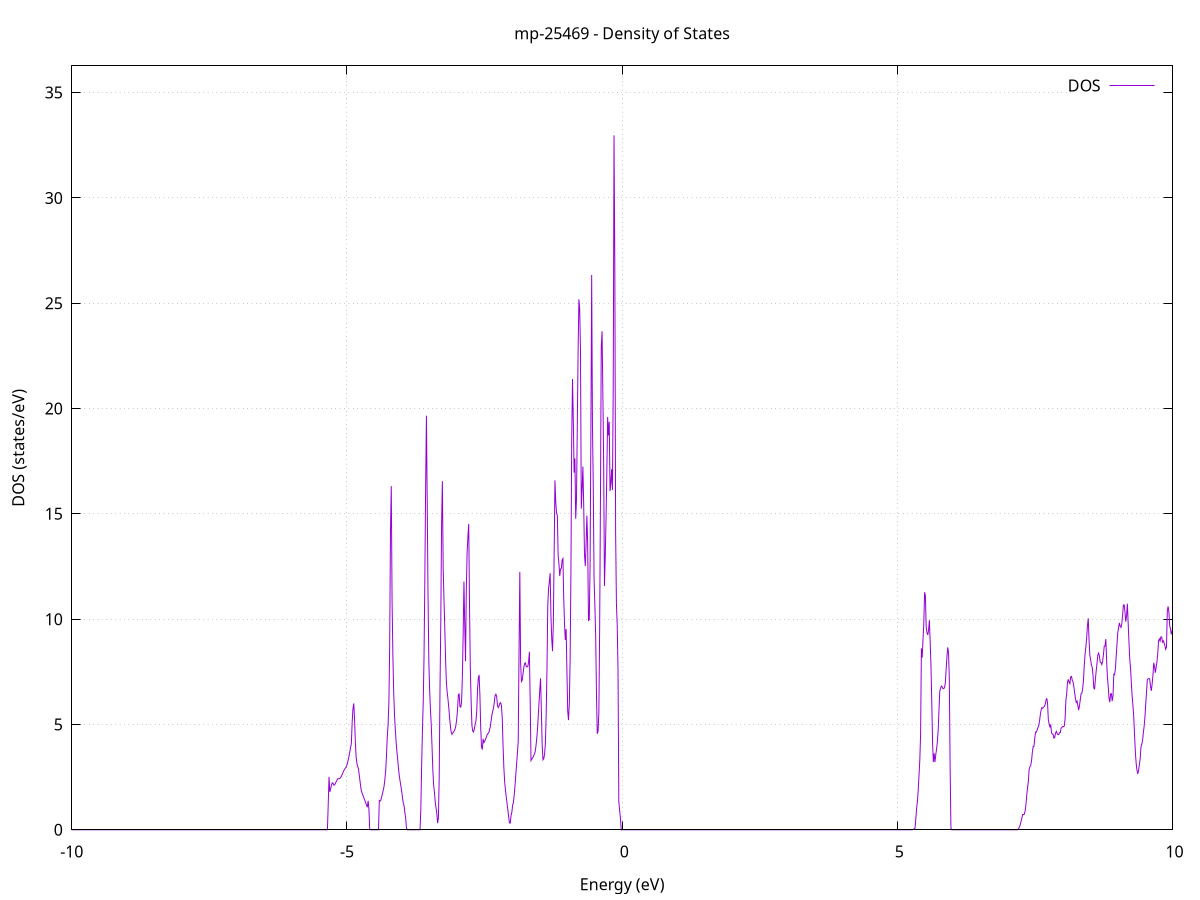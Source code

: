 set title 'mp-25469 - Density of States'
set xlabel 'Energy (eV)'
set ylabel 'DOS (states/eV)'
set grid
set xrange [-10:10]
set yrange [0:36.267]
set xzeroaxis lt -1
set terminal png size 800,600
set output 'mp-25469_dos_gnuplot.png'
plot '-' using 1:2 with lines title 'DOS'
-15.814300 0.000000
-15.799800 0.000000
-15.785300 0.000000
-15.770800 0.000000
-15.756300 0.000000
-15.741800 0.000000
-15.727300 0.000000
-15.712800 0.000000
-15.698300 0.000000
-15.683800 0.000000
-15.669300 0.000000
-15.654800 0.000000
-15.640300 0.000000
-15.625800 0.000000
-15.611300 0.000000
-15.596800 0.000000
-15.582200 0.000000
-15.567700 0.000000
-15.553200 0.000000
-15.538700 0.000000
-15.524200 0.000000
-15.509700 0.000000
-15.495200 0.000000
-15.480700 0.000000
-15.466200 0.000000
-15.451700 0.000000
-15.437200 0.000000
-15.422700 0.000000
-15.408200 0.000000
-15.393700 0.000000
-15.379200 0.000000
-15.364700 0.000000
-15.350100 0.000000
-15.335600 0.000000
-15.321100 0.000000
-15.306600 0.000000
-15.292100 0.000000
-15.277600 0.000000
-15.263100 0.000000
-15.248600 0.000000
-15.234100 0.000000
-15.219600 0.000000
-15.205100 0.000000
-15.190600 0.000000
-15.176100 0.000000
-15.161600 0.000000
-15.147100 0.000000
-15.132600 0.000000
-15.118000 0.000000
-15.103500 0.000000
-15.089000 0.000000
-15.074500 0.000000
-15.060000 0.000000
-15.045500 0.000000
-15.031000 0.000000
-15.016500 0.000000
-15.002000 0.000000
-14.987500 0.000000
-14.973000 0.000000
-14.958500 0.000000
-14.944000 0.000000
-14.929500 0.000000
-14.915000 0.000000
-14.900500 0.000000
-14.885900 0.000000
-14.871400 0.000000
-14.856900 0.000000
-14.842400 0.000000
-14.827900 0.000000
-14.813400 0.000000
-14.798900 0.000000
-14.784400 0.000000
-14.769900 0.000000
-14.755400 0.000000
-14.740900 0.000000
-14.726400 0.000000
-14.711900 0.000000
-14.697400 0.000000
-14.682900 0.000000
-14.668300 0.000000
-14.653800 0.000000
-14.639300 0.000000
-14.624800 0.000000
-14.610300 0.000000
-14.595800 0.000000
-14.581300 0.000000
-14.566800 0.000000
-14.552300 0.000000
-14.537800 0.000000
-14.523300 0.000000
-14.508800 0.000000
-14.494300 0.013500
-14.479800 1.211400
-14.465300 1.935500
-14.450800 3.094900
-14.436200 3.182800
-14.421700 3.294300
-14.407200 3.327000
-14.392700 3.277300
-14.378200 3.361900
-14.363700 3.467900
-14.349200 3.500500
-14.334700 3.502500
-14.320200 3.506300
-14.305700 3.572700
-14.291200 3.666500
-14.276700 3.762300
-14.262200 3.810900
-14.247700 3.866000
-14.233200 3.926800
-14.218700 4.032300
-14.204100 4.156500
-14.189600 4.299300
-14.175100 4.458400
-14.160600 4.639000
-14.146100 4.913700
-14.131600 5.438800
-14.117100 6.415500
-14.102600 7.630400
-14.088100 6.957500
-14.073600 5.623900
-14.059100 4.855600
-14.044600 3.472200
-14.030100 2.880400
-14.015600 2.485800
-14.001100 2.091400
-13.986600 1.697100
-13.972000 1.438000
-13.957500 0.251300
-13.943000 0.000000
-13.928500 0.000000
-13.914000 0.000000
-13.899500 0.000000
-13.885000 0.000000
-13.870500 0.752500
-13.856000 1.919000
-13.841500 1.935800
-13.827000 2.448400
-13.812500 2.961200
-13.798000 3.497100
-13.783500 6.601200
-13.769000 7.540900
-13.754500 7.784400
-13.739900 6.030600
-13.725400 5.364100
-13.710900 4.803000
-13.696400 4.470300
-13.681900 4.193300
-13.667400 3.926200
-13.652900 3.795500
-13.638400 3.682600
-13.623900 3.584400
-13.609400 3.489400
-13.594900 3.394400
-13.580400 3.294200
-13.565900 3.178800
-13.551400 3.080900
-13.536900 3.016400
-13.522400 2.953400
-13.507800 2.915000
-13.493300 4.366300
-13.478800 5.667000
-13.464300 9.025900
-13.449800 8.058800
-13.435300 10.448200
-13.420800 15.472000
-13.406300 19.765300
-13.391800 31.773600
-13.377300 51.934600
-13.362800 7.665500
-13.348300 2.363000
-13.333800 15.308800
-13.319300 33.462000
-13.304800 24.194200
-13.290200 20.072400
-13.275700 13.343800
-13.261200 13.503000
-13.246700 10.157300
-13.232200 6.956000
-13.217700 4.871100
-13.203200 2.340500
-13.188700 0.567100
-13.174200 0.000000
-13.159700 1.558800
-13.145200 3.816800
-13.130700 6.007000
-13.116200 9.425800
-13.101700 14.661800
-13.087200 15.854800
-13.072700 12.141900
-13.058100 10.795700
-13.043600 10.013300
-13.029100 9.813000
-13.014600 9.460200
-13.000100 9.602600
-12.985600 9.661200
-12.971100 66.602000
-12.956600 87.877200
-12.942100 0.000000
-12.927600 0.000000
-12.913100 0.000000
-12.898600 0.000000
-12.884100 0.000000
-12.869600 0.000000
-12.855100 0.000000
-12.840600 0.000000
-12.826000 0.000000
-12.811500 0.000000
-12.797000 0.000000
-12.782500 0.000000
-12.768000 0.000000
-12.753500 0.000000
-12.739000 0.000000
-12.724500 0.000000
-12.710000 0.000000
-12.695500 0.000000
-12.681000 0.000000
-12.666500 0.000000
-12.652000 0.000000
-12.637500 0.000000
-12.623000 0.000000
-12.608500 0.000000
-12.593900 0.000000
-12.579400 0.000000
-12.564900 0.000000
-12.550400 0.000000
-12.535900 0.000000
-12.521400 0.000000
-12.506900 0.000000
-12.492400 0.000000
-12.477900 0.000000
-12.463400 0.000000
-12.448900 0.000000
-12.434400 0.000000
-12.419900 0.000000
-12.405400 0.000000
-12.390900 0.000000
-12.376400 0.000000
-12.361800 0.000000
-12.347300 0.000000
-12.332800 0.000000
-12.318300 0.000000
-12.303800 0.000000
-12.289300 0.000000
-12.274800 0.000000
-12.260300 0.000000
-12.245800 0.000000
-12.231300 0.000000
-12.216800 0.000000
-12.202300 0.000000
-12.187800 0.000000
-12.173300 0.000000
-12.158800 0.000000
-12.144200 0.000000
-12.129700 0.000000
-12.115200 0.000000
-12.100700 0.000000
-12.086200 0.000000
-12.071700 0.000000
-12.057200 0.000000
-12.042700 0.000000
-12.028200 0.000000
-12.013700 0.000000
-11.999200 0.000000
-11.984700 0.000000
-11.970200 0.000000
-11.955700 0.000000
-11.941200 0.000000
-11.926700 0.000000
-11.912100 0.000000
-11.897600 0.000000
-11.883100 0.000000
-11.868600 0.000000
-11.854100 0.000000
-11.839600 0.000000
-11.825100 0.000000
-11.810600 0.000000
-11.796100 0.000000
-11.781600 0.000000
-11.767100 0.000000
-11.752600 0.000000
-11.738100 0.000000
-11.723600 0.000000
-11.709100 0.000000
-11.694600 0.000000
-11.680000 0.000000
-11.665500 0.000000
-11.651000 0.000000
-11.636500 0.000000
-11.622000 0.000000
-11.607500 0.000000
-11.593000 0.000000
-11.578500 0.000000
-11.564000 0.000000
-11.549500 0.000000
-11.535000 0.000000
-11.520500 0.000000
-11.506000 0.000000
-11.491500 0.000000
-11.477000 0.000000
-11.462500 0.000000
-11.447900 0.000000
-11.433400 0.000000
-11.418900 0.000000
-11.404400 0.000000
-11.389900 0.000000
-11.375400 0.000000
-11.360900 0.000000
-11.346400 0.000000
-11.331900 0.000000
-11.317400 0.000000
-11.302900 0.000000
-11.288400 0.000000
-11.273900 0.000000
-11.259400 0.000000
-11.244900 0.000000
-11.230400 0.000000
-11.215800 0.000000
-11.201300 0.000000
-11.186800 0.000000
-11.172300 0.000000
-11.157800 0.000000
-11.143300 0.000000
-11.128800 0.000000
-11.114300 0.000000
-11.099800 0.000000
-11.085300 0.000000
-11.070800 0.000000
-11.056300 0.000000
-11.041800 0.000000
-11.027300 0.000000
-11.012800 0.000000
-10.998200 0.000000
-10.983700 0.000000
-10.969200 0.000000
-10.954700 0.000000
-10.940200 0.000000
-10.925700 0.000000
-10.911200 0.000000
-10.896700 0.000000
-10.882200 0.000000
-10.867700 0.000000
-10.853200 0.000000
-10.838700 0.000000
-10.824200 0.000000
-10.809700 0.000000
-10.795200 0.000000
-10.780700 0.000000
-10.766100 0.000000
-10.751600 0.000000
-10.737100 0.000000
-10.722600 0.000000
-10.708100 0.000000
-10.693600 0.000000
-10.679100 0.000000
-10.664600 0.000000
-10.650100 0.000000
-10.635600 0.000000
-10.621100 0.000000
-10.606600 0.000000
-10.592100 0.000000
-10.577600 0.000000
-10.563100 0.000000
-10.548600 0.000000
-10.534000 0.000000
-10.519500 0.000000
-10.505000 0.000000
-10.490500 0.000000
-10.476000 0.000000
-10.461500 0.000000
-10.447000 0.000000
-10.432500 0.000000
-10.418000 0.000000
-10.403500 0.000000
-10.389000 0.000000
-10.374500 0.000000
-10.360000 0.000000
-10.345500 0.000000
-10.331000 0.000000
-10.316500 0.000000
-10.301900 0.000000
-10.287400 0.000000
-10.272900 0.000000
-10.258400 0.000000
-10.243900 0.000000
-10.229400 0.000000
-10.214900 0.000000
-10.200400 0.000000
-10.185900 0.000000
-10.171400 0.000000
-10.156900 0.000000
-10.142400 0.000000
-10.127900 0.000000
-10.113400 0.000000
-10.098900 0.000000
-10.084400 0.000000
-10.069800 0.000000
-10.055300 0.000000
-10.040800 0.000000
-10.026300 0.000000
-10.011800 0.000000
-9.997300 0.000000
-9.982800 0.000000
-9.968300 0.000000
-9.953800 0.000000
-9.939300 0.000000
-9.924800 0.000000
-9.910300 0.000000
-9.895800 0.000000
-9.881300 0.000000
-9.866800 0.000000
-9.852300 0.000000
-9.837700 0.000000
-9.823200 0.000000
-9.808700 0.000000
-9.794200 0.000000
-9.779700 0.000000
-9.765200 0.000000
-9.750700 0.000000
-9.736200 0.000000
-9.721700 0.000000
-9.707200 0.000000
-9.692700 0.000000
-9.678200 0.000000
-9.663700 0.000000
-9.649200 0.000000
-9.634700 0.000000
-9.620100 0.000000
-9.605600 0.000000
-9.591100 0.000000
-9.576600 0.000000
-9.562100 0.000000
-9.547600 0.000000
-9.533100 0.000000
-9.518600 0.000000
-9.504100 0.000000
-9.489600 0.000000
-9.475100 0.000000
-9.460600 0.000000
-9.446100 0.000000
-9.431600 0.000000
-9.417100 0.000000
-9.402600 0.000000
-9.388000 0.000000
-9.373500 0.000000
-9.359000 0.000000
-9.344500 0.000000
-9.330000 0.000000
-9.315500 0.000000
-9.301000 0.000000
-9.286500 0.000000
-9.272000 0.000000
-9.257500 0.000000
-9.243000 0.000000
-9.228500 0.000000
-9.214000 0.000000
-9.199500 0.000000
-9.185000 0.000000
-9.170500 0.000000
-9.155900 0.000000
-9.141400 0.000000
-9.126900 0.000000
-9.112400 0.000000
-9.097900 0.000000
-9.083400 0.000000
-9.068900 0.000000
-9.054400 0.000000
-9.039900 0.000000
-9.025400 0.000000
-9.010900 0.000000
-8.996400 0.000000
-8.981900 0.000000
-8.967400 0.000000
-8.952900 0.000000
-8.938400 0.000000
-8.923800 0.000000
-8.909300 0.000000
-8.894800 0.000000
-8.880300 0.000000
-8.865800 0.000000
-8.851300 0.000000
-8.836800 0.000000
-8.822300 0.000000
-8.807800 0.000000
-8.793300 0.000000
-8.778800 0.000000
-8.764300 0.000000
-8.749800 0.000000
-8.735300 0.000000
-8.720800 0.000000
-8.706300 0.000000
-8.691700 0.000000
-8.677200 0.000000
-8.662700 0.000000
-8.648200 0.000000
-8.633700 0.000000
-8.619200 0.000000
-8.604700 0.000000
-8.590200 0.000000
-8.575700 0.000000
-8.561200 0.000000
-8.546700 0.000000
-8.532200 0.000000
-8.517700 0.000000
-8.503200 0.000000
-8.488700 0.000000
-8.474100 0.000000
-8.459600 0.000000
-8.445100 0.000000
-8.430600 0.000000
-8.416100 0.000000
-8.401600 0.000000
-8.387100 0.000000
-8.372600 0.000000
-8.358100 0.000000
-8.343600 0.000000
-8.329100 0.000000
-8.314600 0.000000
-8.300100 0.000000
-8.285600 0.000000
-8.271100 0.000000
-8.256600 0.000000
-8.242000 0.000000
-8.227500 0.000000
-8.213000 0.000000
-8.198500 0.000000
-8.184000 0.000000
-8.169500 0.000000
-8.155000 0.000000
-8.140500 0.000000
-8.126000 0.000000
-8.111500 0.000000
-8.097000 0.000000
-8.082500 0.000000
-8.068000 0.000000
-8.053500 0.000000
-8.039000 0.000000
-8.024500 0.000000
-8.009900 0.000000
-7.995400 0.000000
-7.980900 0.000000
-7.966400 0.000000
-7.951900 0.000000
-7.937400 0.000000
-7.922900 0.000000
-7.908400 0.000000
-7.893900 0.000000
-7.879400 0.000000
-7.864900 0.000000
-7.850400 0.000000
-7.835900 0.000000
-7.821400 0.000000
-7.806900 0.000000
-7.792400 0.000000
-7.777800 0.000000
-7.763300 0.000000
-7.748800 0.000000
-7.734300 0.000000
-7.719800 0.000000
-7.705300 0.000000
-7.690800 0.000000
-7.676300 0.000000
-7.661800 0.000000
-7.647300 0.000000
-7.632800 0.000000
-7.618300 0.000000
-7.603800 0.000000
-7.589300 0.000000
-7.574800 0.000000
-7.560300 0.000000
-7.545700 0.000000
-7.531200 0.000000
-7.516700 0.000000
-7.502200 0.000000
-7.487700 0.000000
-7.473200 0.000000
-7.458700 0.000000
-7.444200 0.000000
-7.429700 0.000000
-7.415200 0.000000
-7.400700 0.000000
-7.386200 0.000000
-7.371700 0.000000
-7.357200 0.000000
-7.342700 0.000000
-7.328100 0.000000
-7.313600 0.000000
-7.299100 0.000000
-7.284600 0.000000
-7.270100 0.000000
-7.255600 0.000000
-7.241100 0.000000
-7.226600 0.000000
-7.212100 0.000000
-7.197600 0.000000
-7.183100 0.000000
-7.168600 0.000000
-7.154100 0.000000
-7.139600 0.000000
-7.125100 0.000000
-7.110600 0.000000
-7.096000 0.000000
-7.081500 0.000000
-7.067000 0.000000
-7.052500 0.000000
-7.038000 0.000000
-7.023500 0.000000
-7.009000 0.000000
-6.994500 0.000000
-6.980000 0.000000
-6.965500 0.000000
-6.951000 0.000000
-6.936500 0.000000
-6.922000 0.000000
-6.907500 0.000000
-6.893000 0.000000
-6.878500 0.000000
-6.863900 0.000000
-6.849400 0.000000
-6.834900 0.000000
-6.820400 0.000000
-6.805900 0.000000
-6.791400 0.000000
-6.776900 0.000000
-6.762400 0.000000
-6.747900 0.000000
-6.733400 0.000000
-6.718900 0.000000
-6.704400 0.000000
-6.689900 0.000000
-6.675400 0.000000
-6.660900 0.000000
-6.646400 0.000000
-6.631800 0.000000
-6.617300 0.000000
-6.602800 0.000000
-6.588300 0.000000
-6.573800 0.000000
-6.559300 0.000000
-6.544800 0.000000
-6.530300 0.000000
-6.515800 0.000000
-6.501300 0.000000
-6.486800 0.000000
-6.472300 0.000000
-6.457800 0.000000
-6.443300 0.000000
-6.428800 0.000000
-6.414300 0.000000
-6.399700 0.000000
-6.385200 0.000000
-6.370700 0.000000
-6.356200 0.000000
-6.341700 0.000000
-6.327200 0.000000
-6.312700 0.000000
-6.298200 0.000000
-6.283700 0.000000
-6.269200 0.000000
-6.254700 0.000000
-6.240200 0.000000
-6.225700 0.000000
-6.211200 0.000000
-6.196700 0.000000
-6.182100 0.000000
-6.167600 0.000000
-6.153100 0.000000
-6.138600 0.000000
-6.124100 0.000000
-6.109600 0.000000
-6.095100 0.000000
-6.080600 0.000000
-6.066100 0.000000
-6.051600 0.000000
-6.037100 0.000000
-6.022600 0.000000
-6.008100 0.000000
-5.993600 0.000000
-5.979100 0.000000
-5.964600 0.000000
-5.950000 0.000000
-5.935500 0.000000
-5.921000 0.000000
-5.906500 0.000000
-5.892000 0.000000
-5.877500 0.000000
-5.863000 0.000000
-5.848500 0.000000
-5.834000 0.000000
-5.819500 0.000000
-5.805000 0.000000
-5.790500 0.000000
-5.776000 0.000000
-5.761500 0.000000
-5.747000 0.000000
-5.732500 0.000000
-5.717900 0.000000
-5.703400 0.000000
-5.688900 0.000000
-5.674400 0.000000
-5.659900 0.000000
-5.645400 0.000000
-5.630900 0.000000
-5.616400 0.000000
-5.601900 0.000000
-5.587400 0.000000
-5.572900 0.000000
-5.558400 0.000000
-5.543900 0.000000
-5.529400 0.000000
-5.514900 0.000000
-5.500400 0.000000
-5.485800 0.000000
-5.471300 0.000000
-5.456800 0.000000
-5.442300 0.000000
-5.427800 0.000000
-5.413300 0.000000
-5.398800 0.000000
-5.384300 0.000000
-5.369800 0.000000
-5.355300 0.000000
-5.340800 1.184000
-5.326300 2.512700
-5.311800 1.795800
-5.297300 1.946100
-5.282800 2.097000
-5.268300 2.229700
-5.253700 2.213600
-5.239200 2.121400
-5.224700 2.131300
-5.210200 2.204100
-5.195700 2.283400
-5.181200 2.362700
-5.166700 2.424600
-5.152200 2.426900
-5.137700 2.425900
-5.123200 2.456300
-5.108700 2.509300
-5.094200 2.585100
-5.079700 2.670700
-5.065200 2.757400
-5.050700 2.843600
-5.036200 2.905200
-5.021600 2.952200
-5.007100 3.026200
-4.992600 3.146400
-4.978100 3.305600
-4.963600 3.490400
-4.949100 3.693200
-4.934600 3.899500
-4.920100 4.105700
-4.905600 5.103000
-4.891100 5.743300
-4.876600 5.999300
-4.862100 5.248600
-4.847600 4.154200
-4.833100 3.448400
-4.818600 3.142300
-4.804000 3.005600
-4.789500 2.869000
-4.775000 2.559800
-4.760500 2.258800
-4.746000 1.946800
-4.731500 1.785300
-4.717000 1.687300
-4.702500 1.586900
-4.688000 1.484300
-4.673500 1.380900
-4.659000 1.277400
-4.644500 1.174100
-4.630000 1.070800
-4.615500 1.377800
-4.601000 0.970600
-4.586500 0.000000
-4.571900 0.000000
-4.557400 0.000000
-4.542900 0.000000
-4.528400 0.000000
-4.513900 0.000000
-4.499400 0.000000
-4.484900 0.000000
-4.470400 0.000000
-4.455900 0.000000
-4.441400 0.000000
-4.426900 0.000000
-4.412400 1.389800
-4.397900 1.365700
-4.383400 1.411900
-4.368900 1.568400
-4.354400 1.725100
-4.339800 1.881900
-4.325300 2.082900
-4.310800 2.406000
-4.296300 2.788700
-4.281800 3.544700
-4.267300 4.409600
-4.252800 5.011100
-4.238300 6.057200
-4.223800 8.745100
-4.209300 14.203300
-4.194800 16.315200
-4.180300 10.835500
-4.165800 8.288900
-4.151300 6.542300
-4.136800 5.486200
-4.122300 4.793600
-4.107700 4.201100
-4.093200 3.733000
-4.078700 3.350900
-4.064200 2.921800
-4.049700 2.566900
-4.035200 2.313800
-4.020700 2.078700
-4.006200 1.833800
-3.991700 1.539100
-3.977200 1.272700
-3.962700 1.141100
-3.948200 0.831900
-3.933700 0.557000
-3.919200 0.095800
-3.904700 0.000000
-3.890200 0.000000
-3.875600 0.000000
-3.861100 0.000000
-3.846600 0.000000
-3.832100 0.000000
-3.817600 0.000000
-3.803100 0.000000
-3.788600 0.000000
-3.774100 0.000000
-3.759600 0.000000
-3.745100 0.000000
-3.730600 0.000000
-3.716100 0.000000
-3.701600 0.000000
-3.687100 0.000000
-3.672600 0.000000
-3.658000 0.964900
-3.643500 2.999300
-3.629000 4.697200
-3.614500 6.046200
-3.600000 8.191500
-3.585500 11.749100
-3.571000 16.202900
-3.556500 19.658700
-3.542000 15.618700
-3.527500 11.201100
-3.513000 8.080800
-3.498500 6.669300
-3.484000 5.749600
-3.469500 5.041500
-3.455000 3.992400
-3.440500 2.894200
-3.425900 2.141600
-3.411400 1.800700
-3.396900 1.345100
-3.382400 1.061600
-3.367900 0.782700
-3.353400 0.315200
-3.338900 0.543600
-3.324400 2.444500
-3.309900 6.603600
-3.295400 9.834200
-3.280900 14.494300
-3.266400 16.550100
-3.251900 12.436300
-3.237400 10.967900
-3.222900 9.582100
-3.208400 8.107200
-3.193800 6.996300
-3.179300 6.529400
-3.164800 6.208400
-3.150300 5.807300
-3.135800 5.338900
-3.121300 4.930000
-3.106800 4.638400
-3.092300 4.533600
-3.077800 4.598500
-3.063300 4.648600
-3.048800 4.697800
-3.034300 4.797600
-3.019800 4.970700
-3.005300 5.274100
-2.990800 5.706100
-2.976300 6.409200
-2.961700 6.443000
-2.947200 5.853000
-2.932700 5.820300
-2.918200 6.068500
-2.903700 7.191700
-2.889200 9.232300
-2.874700 11.781900
-2.860200 9.763300
-2.845700 8.003700
-2.831200 11.470900
-2.816700 13.176400
-2.802200 13.942400
-2.787700 14.520600
-2.773200 10.646600
-2.758700 7.706500
-2.744200 6.140000
-2.729600 4.947400
-2.715100 4.688000
-2.700600 4.640400
-2.686100 4.788000
-2.671600 5.000000
-2.657100 5.157500
-2.642600 5.595300
-2.628100 6.643300
-2.613600 7.186400
-2.599100 7.351100
-2.584600 6.391600
-2.570100 4.863400
-2.555600 3.948500
-2.541100 3.804300
-2.526600 4.317100
-2.512000 4.143800
-2.497500 4.205900
-2.483000 4.295800
-2.468500 4.401300
-2.454000 4.498800
-2.439500 4.566800
-2.425000 4.597900
-2.410500 4.734600
-2.396000 4.883900
-2.381500 5.155700
-2.367000 5.441200
-2.352500 5.621100
-2.338000 5.766600
-2.323500 6.035500
-2.309000 6.369100
-2.294500 6.436200
-2.279900 6.326200
-2.265400 5.894400
-2.250900 5.805700
-2.236400 5.882000
-2.221900 6.008100
-2.207400 6.034800
-2.192900 5.881500
-2.178400 5.306100
-2.163900 3.992700
-2.149400 2.962000
-2.134900 2.284300
-2.120400 1.892900
-2.105900 1.566400
-2.091400 1.253600
-2.076900 0.940600
-2.062400 0.627500
-2.047800 0.328200
-2.033300 0.315400
-2.018800 0.672900
-2.004300 0.835200
-1.989800 1.166500
-1.975300 1.311700
-1.960800 1.658200
-1.946300 2.115000
-1.931800 2.624100
-1.917300 3.134000
-1.902800 3.644800
-1.888300 4.201100
-1.873800 8.311600
-1.859300 12.244800
-1.844800 7.933200
-1.830300 7.040300
-1.815700 7.106400
-1.801200 7.406200
-1.786700 7.702600
-1.772200 7.891600
-1.757700 7.925100
-1.743200 7.758500
-1.728700 7.728700
-1.714200 7.750600
-1.699700 7.976400
-1.685200 8.448200
-1.670700 6.095900
-1.656200 3.284700
-1.641700 3.347800
-1.627200 3.415200
-1.612700 3.491000
-1.598200 3.569100
-1.583600 3.663200
-1.569100 3.909300
-1.554600 4.257200
-1.540100 4.697700
-1.525600 5.347600
-1.511100 5.993700
-1.496600 6.634600
-1.482100 7.189300
-1.467600 5.617400
-1.453100 4.028500
-1.438600 3.323300
-1.424100 3.377000
-1.409600 3.591100
-1.395100 4.089300
-1.380600 5.424300
-1.366000 7.587000
-1.351500 10.639700
-1.337000 11.453500
-1.322500 11.788100
-1.308000 12.181800
-1.293500 10.124700
-1.279000 9.050300
-1.264500 8.479800
-1.250000 9.848000
-1.235500 13.121100
-1.221000 16.585800
-1.206500 15.575300
-1.192000 15.040100
-1.177500 14.920900
-1.163000 13.022400
-1.148500 12.648700
-1.133900 12.046600
-1.119400 12.380900
-1.104900 12.410400
-1.090400 12.811400
-1.075900 12.877700
-1.061400 10.994300
-1.046900 9.749600
-1.032400 9.014000
-1.017900 9.533300
-1.003400 7.535000
-0.988900 5.628100
-0.974400 5.205800
-0.959900 5.989400
-0.945400 8.024700
-0.930900 12.137000
-0.916400 18.512400
-0.901800 21.396200
-0.887300 19.451400
-0.872800 16.956200
-0.858300 17.629300
-0.843800 14.763400
-0.829300 15.713100
-0.814800 19.204400
-0.800300 22.724300
-0.785800 25.182500
-0.771300 24.724800
-0.756800 22.748200
-0.742300 15.242600
-0.727800 16.135900
-0.713300 17.243200
-0.698800 15.461200
-0.684300 13.098300
-0.669700 12.520400
-0.655200 13.540900
-0.640700 14.914300
-0.626200 13.538000
-0.611700 9.918000
-0.597200 9.985800
-0.582700 12.502800
-0.568200 18.703500
-0.553700 26.339300
-0.539200 19.194000
-0.524700 16.287200
-0.510200 11.904500
-0.495700 10.659700
-0.481200 9.228000
-0.466700 6.511800
-0.452200 4.561400
-0.437600 4.675300
-0.423100 5.566900
-0.408600 9.576800
-0.394100 15.690200
-0.379600 22.888700
-0.365100 23.670300
-0.350600 20.762400
-0.336100 17.491900
-0.321600 11.577800
-0.307100 12.952900
-0.292600 14.756700
-0.278100 16.976600
-0.263600 19.599500
-0.249100 18.721000
-0.234600 19.368300
-0.220100 16.076700
-0.205500 16.450500
-0.191000 17.119200
-0.176500 16.126700
-0.162000 20.990300
-0.147500 32.970400
-0.133000 26.746300
-0.118500 14.110700
-0.104000 10.730700
-0.089500 9.714500
-0.075000 7.567900
-0.060500 1.335100
-0.046000 0.917400
-0.031500 0.574500
-0.017000 0.000000
-0.002500 0.000000
0.012100 0.000000
0.026600 0.000000
0.041100 0.000000
0.055600 0.000000
0.070100 0.000000
0.084600 0.000000
0.099100 0.000000
0.113600 0.000000
0.128100 0.000000
0.142600 0.000000
0.157100 0.000000
0.171600 0.000000
0.186100 0.000000
0.200600 0.000000
0.215100 0.000000
0.229600 0.000000
0.244200 0.000000
0.258700 0.000000
0.273200 0.000000
0.287700 0.000000
0.302200 0.000000
0.316700 0.000000
0.331200 0.000000
0.345700 0.000000
0.360200 0.000000
0.374700 0.000000
0.389200 0.000000
0.403700 0.000000
0.418200 0.000000
0.432700 0.000000
0.447200 0.000000
0.461700 0.000000
0.476300 0.000000
0.490800 0.000000
0.505300 0.000000
0.519800 0.000000
0.534300 0.000000
0.548800 0.000000
0.563300 0.000000
0.577800 0.000000
0.592300 0.000000
0.606800 0.000000
0.621300 0.000000
0.635800 0.000000
0.650300 0.000000
0.664800 0.000000
0.679300 0.000000
0.693800 0.000000
0.708400 0.000000
0.722900 0.000000
0.737400 0.000000
0.751900 0.000000
0.766400 0.000000
0.780900 0.000000
0.795400 0.000000
0.809900 0.000000
0.824400 0.000000
0.838900 0.000000
0.853400 0.000000
0.867900 0.000000
0.882400 0.000000
0.896900 0.000000
0.911400 0.000000
0.925900 0.000000
0.940500 0.000000
0.955000 0.000000
0.969500 0.000000
0.984000 0.000000
0.998500 0.000000
1.013000 0.000000
1.027500 0.000000
1.042000 0.000000
1.056500 0.000000
1.071000 0.000000
1.085500 0.000000
1.100000 0.000000
1.114500 0.000000
1.129000 0.000000
1.143500 0.000000
1.158100 0.000000
1.172600 0.000000
1.187100 0.000000
1.201600 0.000000
1.216100 0.000000
1.230600 0.000000
1.245100 0.000000
1.259600 0.000000
1.274100 0.000000
1.288600 0.000000
1.303100 0.000000
1.317600 0.000000
1.332100 0.000000
1.346600 0.000000
1.361100 0.000000
1.375600 0.000000
1.390200 0.000000
1.404700 0.000000
1.419200 0.000000
1.433700 0.000000
1.448200 0.000000
1.462700 0.000000
1.477200 0.000000
1.491700 0.000000
1.506200 0.000000
1.520700 0.000000
1.535200 0.000000
1.549700 0.000000
1.564200 0.000000
1.578700 0.000000
1.593200 0.000000
1.607700 0.000000
1.622300 0.000000
1.636800 0.000000
1.651300 0.000000
1.665800 0.000000
1.680300 0.000000
1.694800 0.000000
1.709300 0.000000
1.723800 0.000000
1.738300 0.000000
1.752800 0.000000
1.767300 0.000000
1.781800 0.000000
1.796300 0.000000
1.810800 0.000000
1.825300 0.000000
1.839800 0.000000
1.854400 0.000000
1.868900 0.000000
1.883400 0.000000
1.897900 0.000000
1.912400 0.000000
1.926900 0.000000
1.941400 0.000000
1.955900 0.000000
1.970400 0.000000
1.984900 0.000000
1.999400 0.000000
2.013900 0.000000
2.028400 0.000000
2.042900 0.000000
2.057400 0.000000
2.071900 0.000000
2.086500 0.000000
2.101000 0.000000
2.115500 0.000000
2.130000 0.000000
2.144500 0.000000
2.159000 0.000000
2.173500 0.000000
2.188000 0.000000
2.202500 0.000000
2.217000 0.000000
2.231500 0.000000
2.246000 0.000000
2.260500 0.000000
2.275000 0.000000
2.289500 0.000000
2.304100 0.000000
2.318600 0.000000
2.333100 0.000000
2.347600 0.000000
2.362100 0.000000
2.376600 0.000000
2.391100 0.000000
2.405600 0.000000
2.420100 0.000000
2.434600 0.000000
2.449100 0.000000
2.463600 0.000000
2.478100 0.000000
2.492600 0.000000
2.507100 0.000000
2.521600 0.000000
2.536200 0.000000
2.550700 0.000000
2.565200 0.000000
2.579700 0.000000
2.594200 0.000000
2.608700 0.000000
2.623200 0.000000
2.637700 0.000000
2.652200 0.000000
2.666700 0.000000
2.681200 0.000000
2.695700 0.000000
2.710200 0.000000
2.724700 0.000000
2.739200 0.000000
2.753700 0.000000
2.768300 0.000000
2.782800 0.000000
2.797300 0.000000
2.811800 0.000000
2.826300 0.000000
2.840800 0.000000
2.855300 0.000000
2.869800 0.000000
2.884300 0.000000
2.898800 0.000000
2.913300 0.000000
2.927800 0.000000
2.942300 0.000000
2.956800 0.000000
2.971300 0.000000
2.985800 0.000000
3.000400 0.000000
3.014900 0.000000
3.029400 0.000000
3.043900 0.000000
3.058400 0.000000
3.072900 0.000000
3.087400 0.000000
3.101900 0.000000
3.116400 0.000000
3.130900 0.000000
3.145400 0.000000
3.159900 0.000000
3.174400 0.000000
3.188900 0.000000
3.203400 0.000000
3.217900 0.000000
3.232500 0.000000
3.247000 0.000000
3.261500 0.000000
3.276000 0.000000
3.290500 0.000000
3.305000 0.000000
3.319500 0.000000
3.334000 0.000000
3.348500 0.000000
3.363000 0.000000
3.377500 0.000000
3.392000 0.000000
3.406500 0.000000
3.421000 0.000000
3.435500 0.000000
3.450000 0.000000
3.464600 0.000000
3.479100 0.000000
3.493600 0.000000
3.508100 0.000000
3.522600 0.000000
3.537100 0.000000
3.551600 0.000000
3.566100 0.000000
3.580600 0.000000
3.595100 0.000000
3.609600 0.000000
3.624100 0.000000
3.638600 0.000000
3.653100 0.000000
3.667600 0.000000
3.682200 0.000000
3.696700 0.000000
3.711200 0.000000
3.725700 0.000000
3.740200 0.000000
3.754700 0.000000
3.769200 0.000000
3.783700 0.000000
3.798200 0.000000
3.812700 0.000000
3.827200 0.000000
3.841700 0.000000
3.856200 0.000000
3.870700 0.000000
3.885200 0.000000
3.899700 0.000000
3.914300 0.000000
3.928800 0.000000
3.943300 0.000000
3.957800 0.000000
3.972300 0.000000
3.986800 0.000000
4.001300 0.000000
4.015800 0.000000
4.030300 0.000000
4.044800 0.000000
4.059300 0.000000
4.073800 0.000000
4.088300 0.000000
4.102800 0.000000
4.117300 0.000000
4.131800 0.000000
4.146400 0.000000
4.160900 0.000000
4.175400 0.000000
4.189900 0.000000
4.204400 0.000000
4.218900 0.000000
4.233400 0.000000
4.247900 0.000000
4.262400 0.000000
4.276900 0.000000
4.291400 0.000000
4.305900 0.000000
4.320400 0.000000
4.334900 0.000000
4.349400 0.000000
4.363900 0.000000
4.378500 0.000000
4.393000 0.000000
4.407500 0.000000
4.422000 0.000000
4.436500 0.000000
4.451000 0.000000
4.465500 0.000000
4.480000 0.000000
4.494500 0.000000
4.509000 0.000000
4.523500 0.000000
4.538000 0.000000
4.552500 0.000000
4.567000 0.000000
4.581500 0.000000
4.596000 0.000000
4.610600 0.000000
4.625100 0.000000
4.639600 0.000000
4.654100 0.000000
4.668600 0.000000
4.683100 0.000000
4.697600 0.000000
4.712100 0.000000
4.726600 0.000000
4.741100 0.000000
4.755600 0.000000
4.770100 0.000000
4.784600 0.000000
4.799100 0.000000
4.813600 0.000000
4.828200 0.000000
4.842700 0.000000
4.857200 0.000000
4.871700 0.000000
4.886200 0.000000
4.900700 0.000000
4.915200 0.000000
4.929700 0.000000
4.944200 0.000000
4.958700 0.000000
4.973200 0.000000
4.987700 0.000000
5.002200 0.000000
5.016700 0.000000
5.031200 0.000000
5.045700 0.000000
5.060300 0.000000
5.074800 0.000000
5.089300 0.000000
5.103800 0.000000
5.118300 0.000000
5.132800 0.000000
5.147300 0.000000
5.161800 0.000000
5.176300 0.000000
5.190800 0.000000
5.205300 0.000000
5.219800 0.000000
5.234300 0.000000
5.248800 0.000000
5.263300 0.000000
5.277800 0.004500
5.292400 0.018900
5.306900 0.043100
5.321400 0.077200
5.335900 0.523500
5.350400 1.009400
5.364900 1.330400
5.379400 1.874800
5.393900 2.582000
5.408400 3.292000
5.422900 4.521800
5.437400 8.610600
5.451900 8.172500
5.466400 9.018100
5.480900 9.762500
5.495400 11.277500
5.509900 11.115100
5.524500 9.627000
5.539000 9.361700
5.553500 9.249500
5.568000 9.477900
5.582500 9.948500
5.597000 8.905500
5.611500 7.794200
5.626000 6.057200
5.640500 4.094800
5.655000 3.219300
5.669500 3.627400
5.684000 3.212900
5.698500 3.567200
5.713000 3.828700
5.727500 4.163900
5.742000 4.720700
5.756600 5.669400
5.771100 6.570700
5.785600 6.715800
5.800100 6.820600
5.814600 6.793300
5.829100 6.698900
5.843600 6.709400
5.858100 6.741200
5.872600 6.978700
5.887100 7.614400
5.901600 8.213400
5.916100 8.660500
5.930600 8.392700
5.945100 7.132000
5.959600 2.923700
5.974200 0.082300
5.988700 0.000000
6.003200 0.000000
6.017700 0.000000
6.032200 0.000000
6.046700 0.000000
6.061200 0.000000
6.075700 0.000000
6.090200 0.000000
6.104700 0.000000
6.119200 0.000000
6.133700 0.000000
6.148200 0.000000
6.162700 0.000000
6.177200 0.000000
6.191700 0.000000
6.206300 0.000000
6.220800 0.000000
6.235300 0.000000
6.249800 0.000000
6.264300 0.000000
6.278800 0.000000
6.293300 0.000000
6.307800 0.000000
6.322300 0.000000
6.336800 0.000000
6.351300 0.000000
6.365800 0.000000
6.380300 0.000000
6.394800 0.000000
6.409300 0.000000
6.423800 0.000000
6.438400 0.000000
6.452900 0.000000
6.467400 0.000000
6.481900 0.000000
6.496400 0.000000
6.510900 0.000000
6.525400 0.000000
6.539900 0.000000
6.554400 0.000000
6.568900 0.000000
6.583400 0.000000
6.597900 0.000000
6.612400 0.000000
6.626900 0.000000
6.641400 0.000000
6.655900 0.000000
6.670500 0.000000
6.685000 0.000000
6.699500 0.000000
6.714000 0.000000
6.728500 0.000000
6.743000 0.000000
6.757500 0.000000
6.772000 0.000000
6.786500 0.000000
6.801000 0.000000
6.815500 0.000000
6.830000 0.000000
6.844500 0.000000
6.859000 0.000000
6.873500 0.000000
6.888000 0.000000
6.902600 0.000000
6.917100 0.000000
6.931600 0.000000
6.946100 0.000000
6.960600 0.000000
6.975100 0.000000
6.989600 0.000000
7.004100 0.000000
7.018600 0.000000
7.033100 0.000000
7.047600 0.000000
7.062100 0.000000
7.076600 0.000000
7.091100 0.000000
7.105600 0.000000
7.120200 0.000000
7.134700 0.000000
7.149200 0.000000
7.163700 0.000000
7.178200 0.000000
7.192700 0.018900
7.207200 0.073200
7.221700 0.155400
7.236200 0.269600
7.250700 0.424500
7.265200 0.581200
7.279700 0.732200
7.294200 0.718300
7.308700 0.745500
7.323200 0.907900
7.337700 1.204600
7.352300 1.673600
7.366800 1.998100
7.381300 2.315300
7.395800 2.876600
7.410300 3.000000
7.424800 3.058900
7.439300 3.282500
7.453800 3.688700
7.468300 3.954100
7.482800 3.964500
7.497300 4.348000
7.511800 4.638600
7.526300 4.635500
7.540800 4.730900
7.555300 4.848500
7.569800 4.960500
7.584400 5.173700
7.598900 5.472800
7.613400 5.691700
7.627900 5.798100
7.642400 5.768100
7.656900 5.821100
7.671400 5.861300
7.685900 5.939400
7.700400 6.135900
7.714900 6.244300
7.729400 6.032500
7.743900 5.227900
7.758400 5.024700
7.772900 4.861100
7.787400 5.000800
7.801900 4.595900
7.816500 4.546300
7.831000 4.531300
7.845500 4.351500
7.860000 4.379300
7.874500 4.587400
7.889000 4.673300
7.903500 4.574900
7.918000 4.517600
7.932500 4.513900
7.947000 4.605400
7.961500 4.620200
7.976000 4.820500
7.990500 4.865100
8.005000 4.900000
8.019500 4.891400
8.034000 4.925900
8.048600 5.287800
8.063100 6.154100
8.077600 6.453400
8.092100 7.004100
8.106600 7.142700
8.121100 7.004000
8.135600 6.937800
8.150100 7.256000
8.164600 7.280200
8.179100 7.093700
8.193600 7.015200
8.208100 6.783100
8.222600 6.498000
8.237100 6.223000
8.251600 6.042500
8.266100 6.103700
8.280700 5.888300
8.295200 5.681600
8.309700 5.884400
8.324200 6.176500
8.338700 6.457200
8.353200 6.484300
8.367700 6.703600
8.382200 7.082100
8.396700 7.802000
8.411200 8.323700
8.425700 8.679300
8.440200 9.093800
8.454700 9.686500
8.469200 10.036400
8.483700 9.002900
8.498300 8.272100
8.512800 8.068000
8.527300 7.803400
8.541800 7.713400
8.556300 7.299100
8.570800 6.720900
8.585300 6.688500
8.599800 7.170500
8.614300 7.564300
8.628800 7.918800
8.643300 8.294000
8.657800 8.389100
8.672300 8.243400
8.686800 7.957000
8.701300 7.935600
8.715800 7.843600
8.730400 8.004400
8.744900 8.312800
8.759400 8.713000
8.773900 8.724400
8.788400 9.055500
8.802900 8.050400
8.817400 7.237900
8.831900 6.826000
8.846400 6.242400
8.860900 6.056800
8.875400 6.452300
8.889900 6.463100
8.904400 6.112100
8.918900 6.357300
8.933400 7.378400
8.947900 7.357200
8.962500 7.647600
8.977000 8.255100
8.991500 8.821100
9.006000 9.362800
9.020500 9.591600
9.035000 9.822400
9.049500 9.658800
9.064000 9.605400
9.078500 9.782600
9.093000 10.181000
9.107500 10.672600
9.122000 10.674400
9.136500 10.336200
9.151000 9.880100
9.165500 10.164100
9.180000 10.734300
9.194600 9.807300
9.209100 8.900700
9.223600 8.090800
9.238100 7.656700
9.252600 6.939300
9.267100 6.331600
9.281600 5.882300
9.296100 5.343100
9.310600 4.481200
9.325100 3.705300
9.339600 3.157300
9.354100 2.835500
9.368600 2.653900
9.383100 2.799700
9.397600 3.083100
9.412100 3.360500
9.426700 3.920700
9.441200 4.061800
9.455700 4.230200
9.470200 4.598700
9.484700 4.913400
9.499200 5.359100
9.513700 5.955100
9.528200 6.546400
9.542700 7.125800
9.557200 7.171100
9.571700 7.186200
9.586200 7.150800
9.600700 6.818900
9.615200 6.596800
9.629700 6.908300
9.644300 7.324900
9.658800 7.926400
9.673300 7.765300
9.687800 7.455100
9.702300 7.703000
9.716800 7.958500
9.731300 8.336400
9.745800 8.948200
9.760300 9.061000
9.774800 8.962700
9.789300 9.160600
9.803800 9.152900
9.818300 8.906400
9.832800 8.971000
9.847300 8.876700
9.861800 8.734600
9.876400 8.569800
9.890900 8.670800
9.905400 10.371200
9.919900 10.608700
9.934400 10.334800
9.948900 9.702400
9.963400 9.533700
9.977900 9.281100
9.992400 9.427300
10.006900 9.355000
10.021400 9.172300
10.035900 9.212000
10.050400 9.138600
10.064900 8.862000
10.079400 8.257500
10.093900 8.063900
10.108500 7.766000
10.123000 7.313700
10.137500 7.314800
10.152000 7.193900
10.166500 6.727900
10.181000 6.494700
10.195500 6.832200
10.210000 7.247900
10.224500 7.398100
10.239000 7.773800
10.253500 7.639600
10.268000 8.013800
10.282500 7.434600
10.297000 7.396700
10.311500 7.474800
10.326000 7.672600
10.340600 7.862700
10.355100 8.052900
10.369600 7.688100
10.384100 7.558500
10.398600 7.481200
10.413100 7.363700
10.427600 6.916700
10.442100 6.852600
10.456600 6.807900
10.471100 6.754200
10.485600 6.774500
10.500100 6.789400
10.514600 6.756200
10.529100 6.931200
10.543600 7.023100
10.558100 7.068500
10.572700 6.861000
10.587200 6.749400
10.601700 6.637100
10.616200 6.386800
10.630700 6.191100
10.645200 6.023300
10.659700 5.781200
10.674200 5.651000
10.688700 5.627200
10.703200 5.705600
10.717700 6.128900
10.732200 6.113500
10.746700 6.054000
10.761200 5.994300
10.775700 5.760800
10.790300 5.709500
10.804800 5.633200
10.819300 5.525900
10.833800 5.645300
10.848300 5.168000
10.862800 5.005000
10.877300 4.979900
10.891800 5.021600
10.906300 5.023700
10.920800 5.103000
10.935300 5.555300
10.949800 5.874600
10.964300 6.238000
10.978800 6.467600
10.993300 6.813200
11.007800 6.992100
11.022400 6.922700
11.036900 6.847800
11.051400 6.803300
11.065900 6.865800
11.080400 7.247100
11.094900 6.807500
11.109400 6.179700
11.123900 5.820100
11.138400 5.731200
11.152900 5.563800
11.167400 5.698900
11.181900 5.920600
11.196400 6.354700
11.210900 6.907000
11.225400 6.721400
11.239900 6.437600
11.254500 6.208300
11.269000 5.959900
11.283500 5.595300
11.298000 5.219100
11.312500 4.859100
11.327000 4.579800
11.341500 4.351700
11.356000 4.209100
11.370500 4.113800
11.385000 4.031200
11.399500 3.975700
11.414000 4.023500
11.428500 4.039900
11.443000 3.863800
11.457500 3.592100
11.472000 3.335400
11.486600 3.159700
11.501100 3.061700
11.515600 3.002900
11.530100 2.921200
11.544600 2.950500
11.559100 2.769400
11.573600 2.556000
11.588100 2.227200
11.602600 2.059300
11.617100 1.885300
11.631600 1.747100
11.646100 1.655600
11.660600 1.637200
11.675100 1.615400
11.689600 1.485700
11.704100 1.322600
11.718700 1.139900
11.733200 0.943400
11.747700 0.731500
11.762200 0.571900
11.776700 0.462400
11.791200 0.404800
11.805700 0.348800
11.820200 0.294300
11.834700 0.241400
11.849200 0.188000
11.863700 0.172100
11.878200 0.003200
11.892700 0.000000
11.907200 0.000000
11.921700 0.000000
11.936300 0.000000
11.950800 0.000000
11.965300 0.000000
11.979800 0.000000
11.994300 0.000000
12.008800 0.000000
12.023300 0.000000
12.037800 0.000000
12.052300 0.000000
12.066800 0.000000
12.081300 0.000000
12.095800 0.000000
12.110300 0.000000
12.124800 0.000000
12.139300 0.000000
12.153800 0.000000
12.168400 0.000000
12.182900 0.000000
12.197400 0.000000
12.211900 0.000000
12.226400 0.000000
12.240900 0.000000
12.255400 0.000000
12.269900 0.000000
12.284400 0.000000
12.298900 0.000000
12.313400 0.000000
12.327900 0.000000
12.342400 0.000000
12.356900 0.000000
12.371400 0.000000
12.385900 0.000000
12.400500 0.000000
12.415000 0.000000
12.429500 0.000000
12.444000 0.000000
12.458500 0.000000
12.473000 0.000000
12.487500 0.000000
12.502000 0.000000
12.516500 0.000000
12.531000 0.000000
12.545500 0.000000
12.560000 0.000000
12.574500 0.000000
12.589000 0.000000
12.603500 0.000000
12.618000 0.000000
12.632600 0.000000
12.647100 0.000000
12.661600 0.000000
12.676100 0.000000
12.690600 0.000000
12.705100 0.000000
12.719600 0.000000
12.734100 0.000000
12.748600 0.000000
12.763100 0.000000
12.777600 0.000000
12.792100 0.000000
12.806600 0.000000
12.821100 0.000000
12.835600 0.000000
12.850100 0.000000
12.864700 0.000000
12.879200 0.000000
12.893700 0.000000
12.908200 0.000000
12.922700 0.000000
12.937200 0.000000
12.951700 0.000000
12.966200 0.000000
12.980700 0.000000
12.995200 0.000000
13.009700 0.000000
13.024200 0.000000
13.038700 0.000000
13.053200 0.000000
13.067700 0.000000
13.082200 0.000000
13.096800 0.000000
13.111300 0.000000
13.125800 0.000000
13.140300 0.000000
13.154800 0.000000
13.169300 0.000000
13.183800 0.000000
13.198300 0.000000
e
